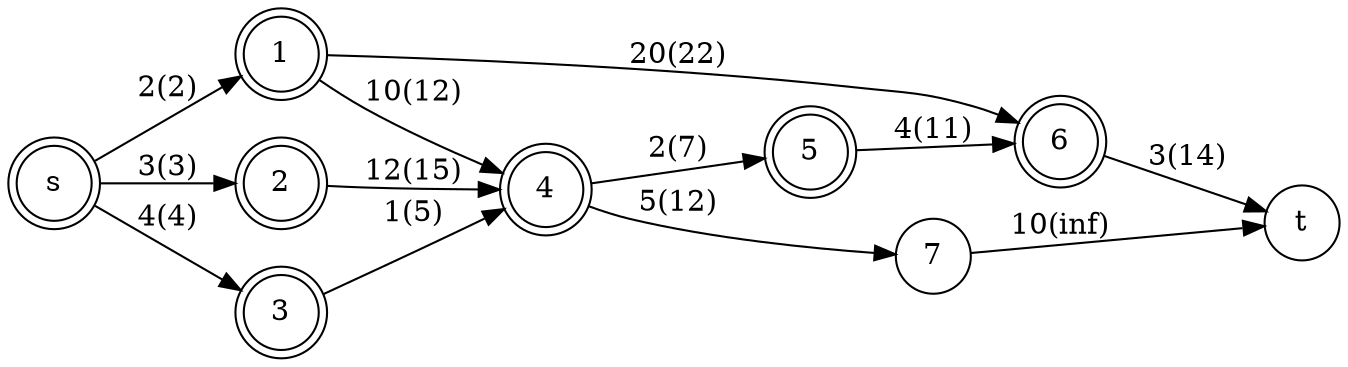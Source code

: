 
digraph dijkstra {
   
    graph [
        rankdir = LR,
        layout = dot
  ];
	node [shape = doublecircle]; s 1 2 3 4 5 6;
	node [shape = circle]; 7 t;
	s -> 1 [ label = "2(2)" ];
	s -> 2 [ label = "3(3)" ];
	s -> 3 [ label = "4(4)" ];
	1 -> 6 [ label = "20(22)" ];
	1 -> 4 [ label = "10(12)" ];
	2 -> 4 [ label = "12(15)" ];
	3 -> 4 [ label = "1(5)" ];
	4 -> 5 [ label = "2(7)" ];
	5 -> 6 [ label = "4(11)" ];
	4 -> 7 [ label = "5(12)" ];
	6 -> t [ label = "3(14)" ];
    7 -> t [ label = "10(inf)" ];
}

